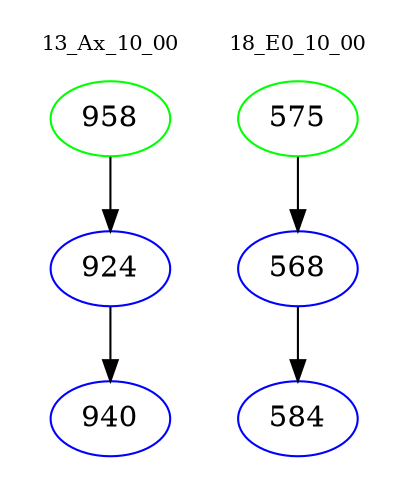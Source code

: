 digraph{
subgraph cluster_0 {
color = white
label = "13_Ax_10_00";
fontsize=10;
T0_958 [label="958", color="green"]
T0_958 -> T0_924 [color="black"]
T0_924 [label="924", color="blue"]
T0_924 -> T0_940 [color="black"]
T0_940 [label="940", color="blue"]
}
subgraph cluster_1 {
color = white
label = "18_E0_10_00";
fontsize=10;
T1_575 [label="575", color="green"]
T1_575 -> T1_568 [color="black"]
T1_568 [label="568", color="blue"]
T1_568 -> T1_584 [color="black"]
T1_584 [label="584", color="blue"]
}
}
